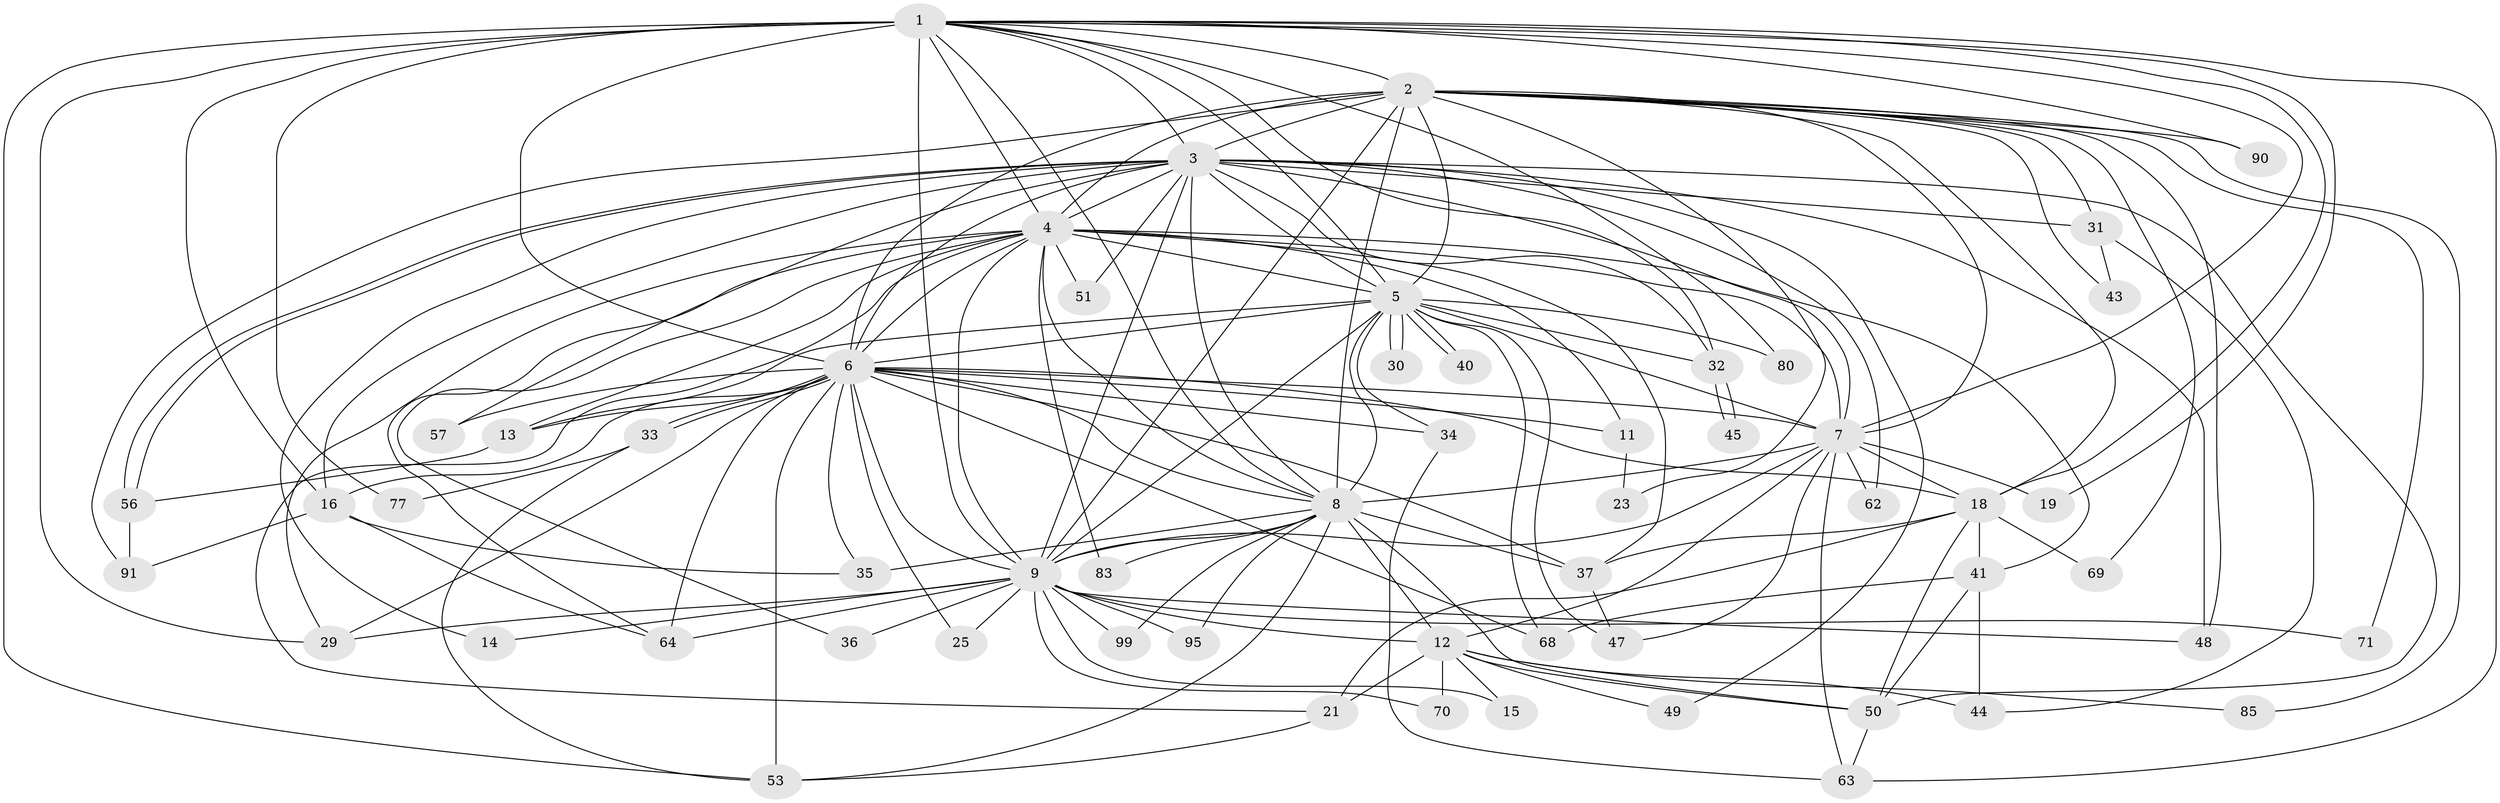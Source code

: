 // original degree distribution, {24: 0.008695652173913044, 13: 0.008695652173913044, 22: 0.02608695652173913, 27: 0.008695652173913044, 23: 0.008695652173913044, 28: 0.008695652173913044, 19: 0.008695652173913044, 20: 0.008695652173913044, 3: 0.14782608695652175, 6: 0.02608695652173913, 4: 0.08695652173913043, 2: 0.5739130434782609, 5: 0.06086956521739131, 7: 0.017391304347826087}
// Generated by graph-tools (version 1.1) at 2025/14/03/09/25 04:14:07]
// undirected, 57 vertices, 160 edges
graph export_dot {
graph [start="1"]
  node [color=gray90,style=filled];
  1;
  2 [super="+52+93+92+10"];
  3;
  4 [super="+24+98+26+42+28+82+20"];
  5;
  6 [super="+88+22+84+96+106"];
  7 [super="+97+86"];
  8;
  9 [super="+79"];
  11;
  12 [super="+17"];
  13;
  14;
  15;
  16 [super="+78"];
  18 [super="+109+27"];
  19;
  21 [super="+54"];
  23;
  25;
  29 [super="+60+38"];
  30;
  31 [super="+65"];
  32 [super="+46"];
  33;
  34;
  35;
  36;
  37 [super="+110+100+74"];
  40;
  41;
  43;
  44;
  45;
  47;
  48;
  49;
  50 [super="+101+102+72"];
  51;
  53 [super="+108+55"];
  56 [super="+58"];
  57;
  62;
  63 [super="+104"];
  64 [super="+107+115"];
  68 [super="+76"];
  69;
  70;
  71;
  77;
  80;
  83;
  85;
  90;
  91 [super="+113"];
  95;
  99;
  1 -- 2 [weight=2];
  1 -- 3;
  1 -- 4 [weight=2];
  1 -- 5;
  1 -- 6 [weight=3];
  1 -- 7;
  1 -- 8;
  1 -- 9 [weight=2];
  1 -- 16;
  1 -- 18;
  1 -- 19;
  1 -- 29 [weight=2];
  1 -- 32;
  1 -- 63;
  1 -- 77;
  1 -- 80;
  1 -- 90;
  1 -- 53;
  2 -- 3 [weight=3];
  2 -- 4 [weight=5];
  2 -- 5 [weight=2];
  2 -- 6 [weight=3];
  2 -- 7 [weight=2];
  2 -- 8 [weight=2];
  2 -- 9 [weight=2];
  2 -- 31;
  2 -- 69;
  2 -- 71;
  2 -- 43;
  2 -- 48;
  2 -- 85;
  2 -- 23;
  2 -- 90;
  2 -- 91;
  2 -- 18;
  3 -- 4;
  3 -- 5;
  3 -- 6;
  3 -- 7;
  3 -- 8;
  3 -- 9;
  3 -- 14;
  3 -- 31;
  3 -- 48;
  3 -- 49;
  3 -- 51;
  3 -- 56;
  3 -- 56;
  3 -- 57;
  3 -- 62;
  3 -- 32;
  3 -- 50;
  3 -- 16;
  4 -- 5 [weight=3];
  4 -- 6;
  4 -- 7 [weight=3];
  4 -- 8;
  4 -- 9;
  4 -- 11;
  4 -- 13;
  4 -- 21;
  4 -- 29 [weight=2];
  4 -- 41 [weight=2];
  4 -- 51;
  4 -- 64 [weight=2];
  4 -- 37;
  4 -- 83;
  4 -- 36;
  5 -- 6 [weight=2];
  5 -- 7 [weight=2];
  5 -- 8;
  5 -- 9;
  5 -- 13;
  5 -- 30;
  5 -- 30;
  5 -- 32;
  5 -- 34;
  5 -- 40;
  5 -- 40;
  5 -- 47;
  5 -- 68;
  5 -- 80;
  6 -- 7;
  6 -- 8 [weight=3];
  6 -- 9 [weight=2];
  6 -- 11;
  6 -- 16;
  6 -- 25;
  6 -- 33;
  6 -- 33;
  6 -- 34;
  6 -- 35;
  6 -- 57;
  6 -- 64 [weight=2];
  6 -- 29;
  6 -- 37;
  6 -- 18;
  6 -- 53;
  6 -- 13;
  6 -- 68;
  7 -- 8 [weight=2];
  7 -- 9;
  7 -- 12 [weight=2];
  7 -- 18;
  7 -- 19;
  7 -- 47;
  7 -- 62;
  7 -- 63;
  8 -- 9 [weight=2];
  8 -- 12;
  8 -- 35;
  8 -- 50 [weight=2];
  8 -- 53;
  8 -- 83;
  8 -- 95;
  8 -- 99;
  8 -- 37;
  9 -- 14;
  9 -- 15;
  9 -- 25;
  9 -- 36;
  9 -- 48;
  9 -- 70;
  9 -- 71;
  9 -- 95;
  9 -- 99;
  9 -- 64;
  9 -- 12;
  9 -- 29;
  11 -- 23;
  12 -- 15;
  12 -- 49;
  12 -- 50;
  12 -- 85;
  12 -- 70;
  12 -- 21;
  12 -- 44;
  13 -- 56;
  16 -- 91;
  16 -- 64;
  16 -- 35;
  18 -- 37;
  18 -- 50;
  18 -- 69;
  18 -- 41;
  18 -- 21;
  21 -- 53;
  31 -- 43;
  31 -- 44;
  32 -- 45;
  32 -- 45;
  33 -- 53;
  33 -- 77;
  34 -- 63;
  37 -- 47;
  41 -- 44;
  41 -- 68;
  41 -- 50;
  50 -- 63;
  56 -- 91;
}
